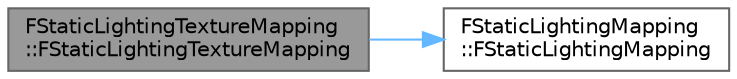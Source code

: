 digraph "FStaticLightingTextureMapping::FStaticLightingTextureMapping"
{
 // INTERACTIVE_SVG=YES
 // LATEX_PDF_SIZE
  bgcolor="transparent";
  edge [fontname=Helvetica,fontsize=10,labelfontname=Helvetica,labelfontsize=10];
  node [fontname=Helvetica,fontsize=10,shape=box,height=0.2,width=0.4];
  rankdir="LR";
  Node1 [id="Node000001",label="FStaticLightingTextureMapping\l::FStaticLightingTextureMapping",height=0.2,width=0.4,color="gray40", fillcolor="grey60", style="filled", fontcolor="black",tooltip="Default constructor used by serializer."];
  Node1 -> Node2 [id="edge1_Node000001_Node000002",color="steelblue1",style="solid",tooltip=" "];
  Node2 [id="Node000002",label="FStaticLightingMapping\l::FStaticLightingMapping",height=0.2,width=0.4,color="grey40", fillcolor="white", style="filled",URL="$da/dc7/classFStaticLightingMapping.html#aebd5de529fbac6bb1d4166859243d269",tooltip="Initialization constructor."];
}
